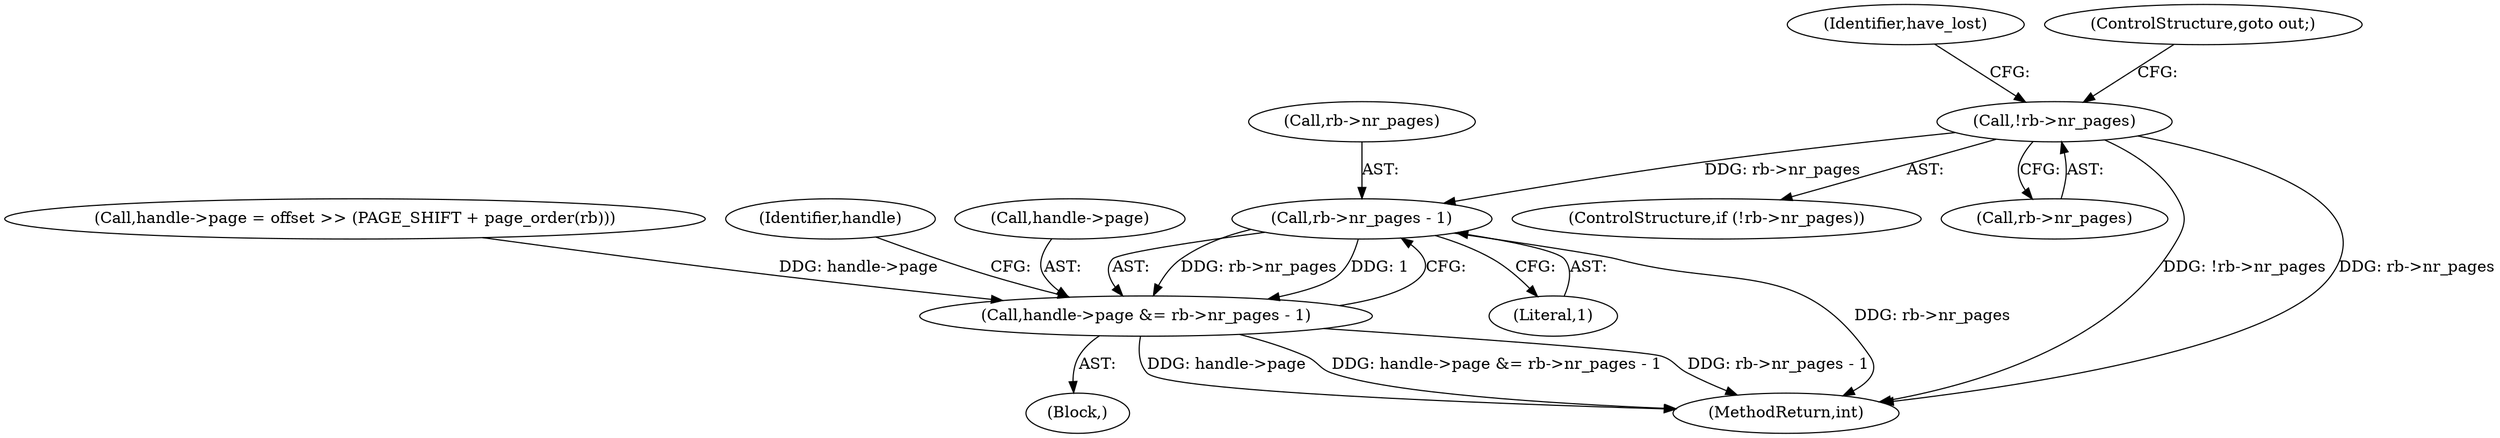 digraph "0_linux_a8b0ca17b80e92faab46ee7179ba9e99ccb61233_68@pointer" {
"1000157" [label="(Call,!rb->nr_pages)"];
"1000272" [label="(Call,rb->nr_pages - 1)"];
"1000268" [label="(Call,handle->page &= rb->nr_pages - 1)"];
"1000163" [label="(Identifier,have_lost)"];
"1000157" [label="(Call,!rb->nr_pages)"];
"1000258" [label="(Call,handle->page = offset >> (PAGE_SHIFT + page_order(rb)))"];
"1000156" [label="(ControlStructure,if (!rb->nr_pages))"];
"1000276" [label="(Literal,1)"];
"1000279" [label="(Identifier,handle)"];
"1000268" [label="(Call,handle->page &= rb->nr_pages - 1)"];
"1000273" [label="(Call,rb->nr_pages)"];
"1000108" [label="(Block,)"];
"1000272" [label="(Call,rb->nr_pages - 1)"];
"1000269" [label="(Call,handle->page)"];
"1000158" [label="(Call,rb->nr_pages)"];
"1000376" [label="(MethodReturn,int)"];
"1000161" [label="(ControlStructure,goto out;)"];
"1000157" -> "1000156"  [label="AST: "];
"1000157" -> "1000158"  [label="CFG: "];
"1000158" -> "1000157"  [label="AST: "];
"1000161" -> "1000157"  [label="CFG: "];
"1000163" -> "1000157"  [label="CFG: "];
"1000157" -> "1000376"  [label="DDG: !rb->nr_pages"];
"1000157" -> "1000376"  [label="DDG: rb->nr_pages"];
"1000157" -> "1000272"  [label="DDG: rb->nr_pages"];
"1000272" -> "1000268"  [label="AST: "];
"1000272" -> "1000276"  [label="CFG: "];
"1000273" -> "1000272"  [label="AST: "];
"1000276" -> "1000272"  [label="AST: "];
"1000268" -> "1000272"  [label="CFG: "];
"1000272" -> "1000376"  [label="DDG: rb->nr_pages"];
"1000272" -> "1000268"  [label="DDG: rb->nr_pages"];
"1000272" -> "1000268"  [label="DDG: 1"];
"1000268" -> "1000108"  [label="AST: "];
"1000269" -> "1000268"  [label="AST: "];
"1000279" -> "1000268"  [label="CFG: "];
"1000268" -> "1000376"  [label="DDG: handle->page"];
"1000268" -> "1000376"  [label="DDG: handle->page &= rb->nr_pages - 1"];
"1000268" -> "1000376"  [label="DDG: rb->nr_pages - 1"];
"1000258" -> "1000268"  [label="DDG: handle->page"];
}
